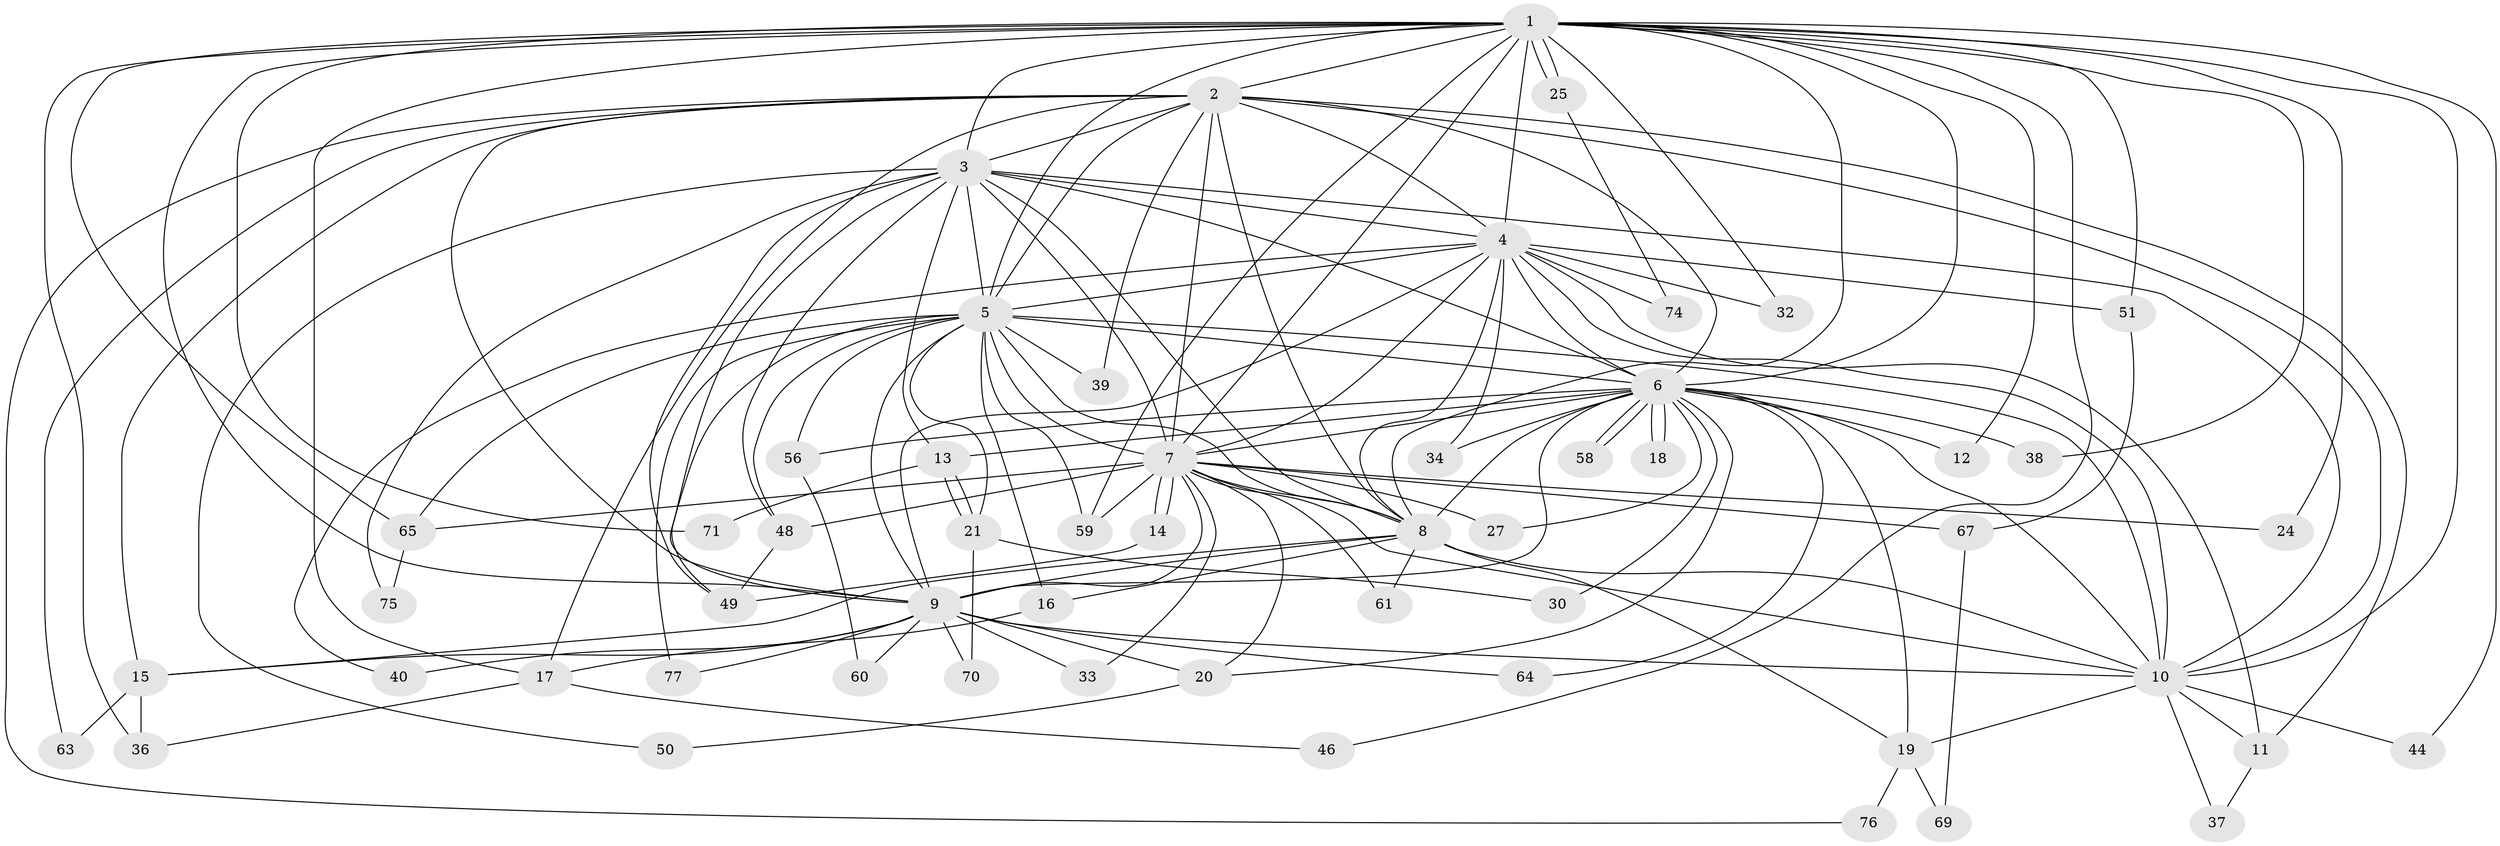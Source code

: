 // Generated by graph-tools (version 1.1) at 2025/23/03/03/25 07:23:47]
// undirected, 55 vertices, 147 edges
graph export_dot {
graph [start="1"]
  node [color=gray90,style=filled];
  1 [super="+35"];
  2 [super="+62"];
  3 [super="+26"];
  4 [super="+22"];
  5 [super="+53"];
  6 [super="+66"];
  7 [super="+28"];
  8 [super="+31"];
  9 [super="+43"];
  10;
  11 [super="+45"];
  12;
  13;
  14 [super="+57"];
  15 [super="+23"];
  16;
  17 [super="+29"];
  18;
  19 [super="+47"];
  20 [super="+41"];
  21 [super="+68"];
  24;
  25;
  27 [super="+42"];
  30;
  32;
  33;
  34;
  36 [super="+52"];
  37;
  38;
  39;
  40;
  44;
  46;
  48 [super="+54"];
  49 [super="+55"];
  50;
  51;
  56;
  58;
  59 [super="+73"];
  60;
  61;
  63;
  64;
  65 [super="+72"];
  67;
  69;
  70;
  71;
  74;
  75;
  76;
  77;
  1 -- 2;
  1 -- 3;
  1 -- 4 [weight=2];
  1 -- 5;
  1 -- 6 [weight=2];
  1 -- 7;
  1 -- 8;
  1 -- 9;
  1 -- 10;
  1 -- 12;
  1 -- 17 [weight=2];
  1 -- 24;
  1 -- 25;
  1 -- 25;
  1 -- 32;
  1 -- 36;
  1 -- 38;
  1 -- 44;
  1 -- 46;
  1 -- 51;
  1 -- 59;
  1 -- 65;
  1 -- 71;
  2 -- 3;
  2 -- 4;
  2 -- 5;
  2 -- 6;
  2 -- 7;
  2 -- 8 [weight=2];
  2 -- 9;
  2 -- 10;
  2 -- 11;
  2 -- 15;
  2 -- 17;
  2 -- 39;
  2 -- 63;
  2 -- 76;
  3 -- 4 [weight=2];
  3 -- 5;
  3 -- 6;
  3 -- 7 [weight=2];
  3 -- 8;
  3 -- 9;
  3 -- 10;
  3 -- 13;
  3 -- 48;
  3 -- 49;
  3 -- 50;
  3 -- 75;
  4 -- 5;
  4 -- 6;
  4 -- 7;
  4 -- 8;
  4 -- 9;
  4 -- 10;
  4 -- 11;
  4 -- 32;
  4 -- 40;
  4 -- 51;
  4 -- 34;
  4 -- 74;
  5 -- 6;
  5 -- 7;
  5 -- 8 [weight=2];
  5 -- 9;
  5 -- 10 [weight=2];
  5 -- 16;
  5 -- 39;
  5 -- 48;
  5 -- 56;
  5 -- 59;
  5 -- 77;
  5 -- 65;
  5 -- 21;
  5 -- 49;
  6 -- 7;
  6 -- 8;
  6 -- 9;
  6 -- 10;
  6 -- 12;
  6 -- 13;
  6 -- 18;
  6 -- 18;
  6 -- 19;
  6 -- 20;
  6 -- 27;
  6 -- 30;
  6 -- 34;
  6 -- 38;
  6 -- 56;
  6 -- 58;
  6 -- 58;
  6 -- 64;
  7 -- 8;
  7 -- 9 [weight=2];
  7 -- 10;
  7 -- 14;
  7 -- 14;
  7 -- 20;
  7 -- 24;
  7 -- 27;
  7 -- 33;
  7 -- 61;
  7 -- 65;
  7 -- 67;
  7 -- 59;
  7 -- 48;
  8 -- 9;
  8 -- 10;
  8 -- 16;
  8 -- 19;
  8 -- 61;
  8 -- 15;
  9 -- 10;
  9 -- 15;
  9 -- 33;
  9 -- 40;
  9 -- 77;
  9 -- 64;
  9 -- 70;
  9 -- 60;
  9 -- 20;
  10 -- 37;
  10 -- 44;
  10 -- 11;
  10 -- 19;
  11 -- 37;
  13 -- 21;
  13 -- 21;
  13 -- 71;
  14 -- 49;
  15 -- 36;
  15 -- 63;
  16 -- 17;
  17 -- 46;
  17 -- 36;
  19 -- 69;
  19 -- 76;
  20 -- 50;
  21 -- 30;
  21 -- 70;
  25 -- 74;
  48 -- 49;
  51 -- 67;
  56 -- 60;
  65 -- 75;
  67 -- 69;
}
